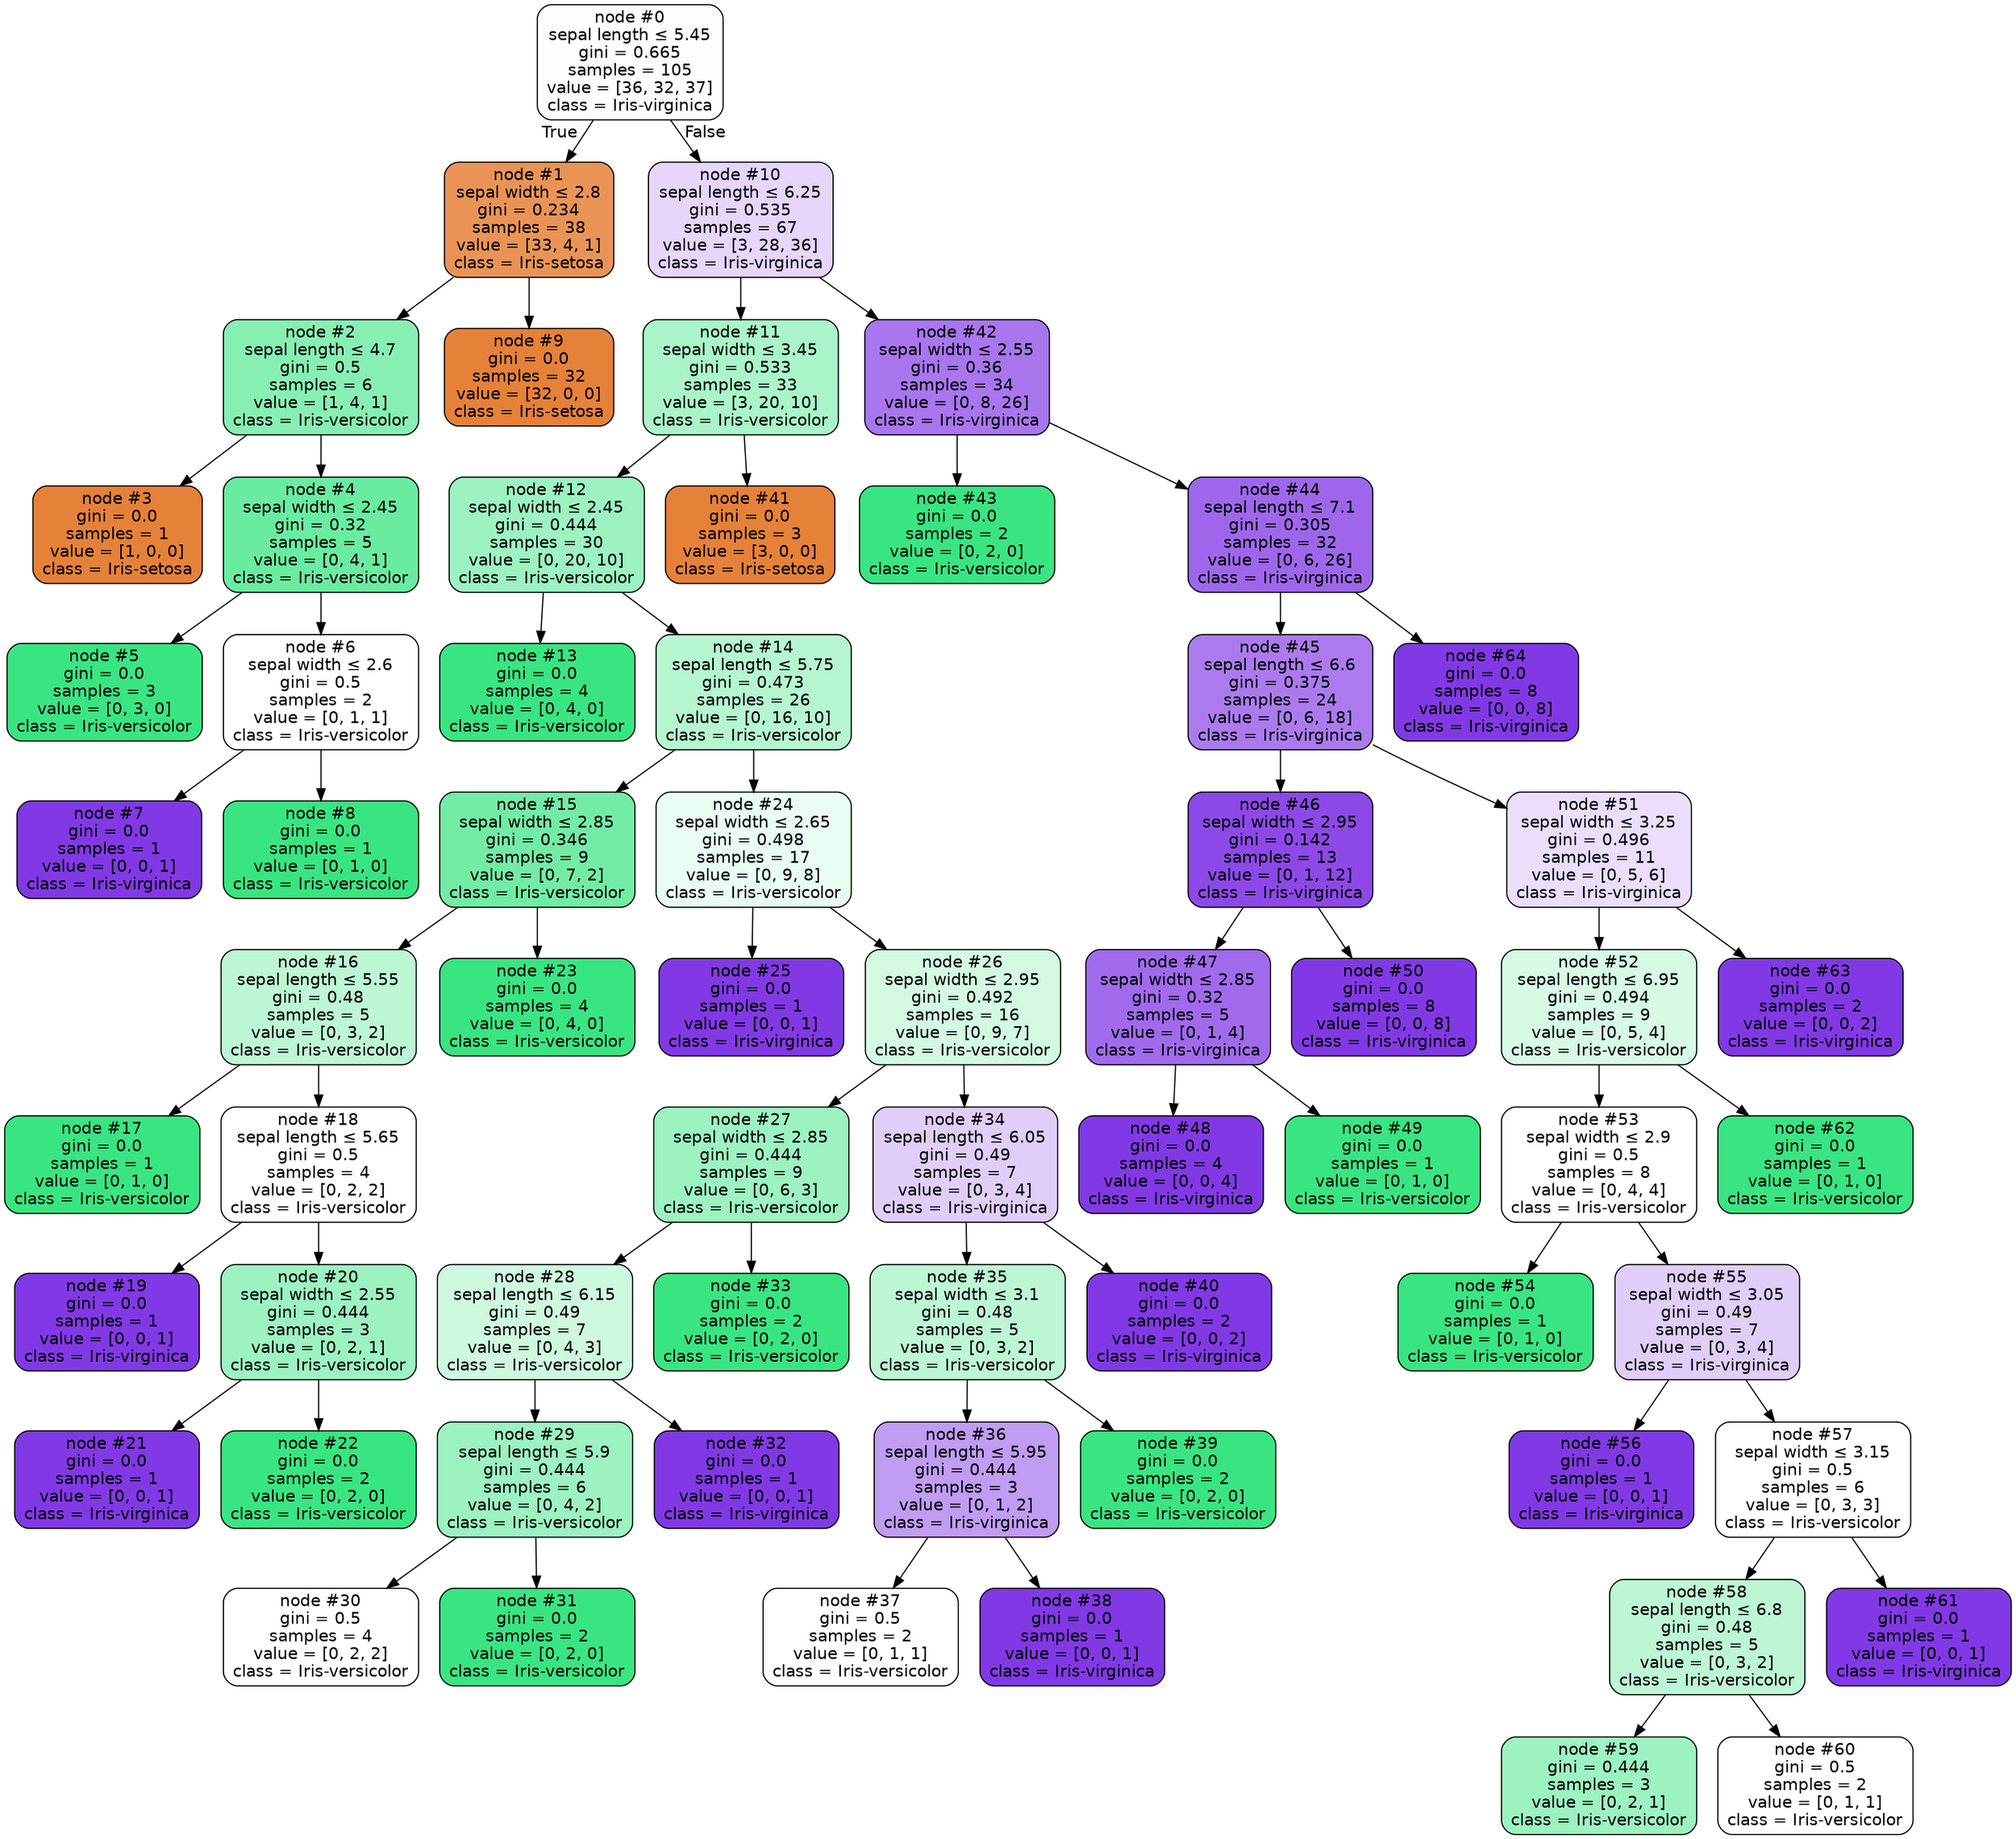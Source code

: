 digraph Tree {
node [shape=box, style="filled, rounded", color="black", fontname=helvetica] ;
edge [fontname=helvetica] ;
0 [label=<node &#35;0<br/>sepal length &le; 5.45<br/>gini = 0.665<br/>samples = 105<br/>value = [36, 32, 37]<br/>class = Iris-virginica>, fillcolor="#fdfcff"] ;
1 [label=<node &#35;1<br/>sepal width &le; 2.8<br/>gini = 0.234<br/>samples = 38<br/>value = [33, 4, 1]<br/>class = Iris-setosa>, fillcolor="#e99456"] ;
0 -> 1 [labeldistance=2.5, labelangle=45, headlabel="True"] ;
2 [label=<node &#35;2<br/>sepal length &le; 4.7<br/>gini = 0.5<br/>samples = 6<br/>value = [1, 4, 1]<br/>class = Iris-versicolor>, fillcolor="#88efb3"] ;
1 -> 2 ;
3 [label=<node &#35;3<br/>gini = 0.0<br/>samples = 1<br/>value = [1, 0, 0]<br/>class = Iris-setosa>, fillcolor="#e58139"] ;
2 -> 3 ;
4 [label=<node &#35;4<br/>sepal width &le; 2.45<br/>gini = 0.32<br/>samples = 5<br/>value = [0, 4, 1]<br/>class = Iris-versicolor>, fillcolor="#6aeca0"] ;
2 -> 4 ;
5 [label=<node &#35;5<br/>gini = 0.0<br/>samples = 3<br/>value = [0, 3, 0]<br/>class = Iris-versicolor>, fillcolor="#39e581"] ;
4 -> 5 ;
6 [label=<node &#35;6<br/>sepal width &le; 2.6<br/>gini = 0.5<br/>samples = 2<br/>value = [0, 1, 1]<br/>class = Iris-versicolor>, fillcolor="#ffffff"] ;
4 -> 6 ;
7 [label=<node &#35;7<br/>gini = 0.0<br/>samples = 1<br/>value = [0, 0, 1]<br/>class = Iris-virginica>, fillcolor="#8139e5"] ;
6 -> 7 ;
8 [label=<node &#35;8<br/>gini = 0.0<br/>samples = 1<br/>value = [0, 1, 0]<br/>class = Iris-versicolor>, fillcolor="#39e581"] ;
6 -> 8 ;
9 [label=<node &#35;9<br/>gini = 0.0<br/>samples = 32<br/>value = [32, 0, 0]<br/>class = Iris-setosa>, fillcolor="#e58139"] ;
1 -> 9 ;
10 [label=<node &#35;10<br/>sepal length &le; 6.25<br/>gini = 0.535<br/>samples = 67<br/>value = [3, 28, 36]<br/>class = Iris-virginica>, fillcolor="#e5d6fa"] ;
0 -> 10 [labeldistance=2.5, labelangle=-45, headlabel="False"] ;
11 [label=<node &#35;11<br/>sepal width &le; 3.45<br/>gini = 0.533<br/>samples = 33<br/>value = [3, 20, 10]<br/>class = Iris-versicolor>, fillcolor="#a9f4c8"] ;
10 -> 11 ;
12 [label=<node &#35;12<br/>sepal width &le; 2.45<br/>gini = 0.444<br/>samples = 30<br/>value = [0, 20, 10]<br/>class = Iris-versicolor>, fillcolor="#9cf2c0"] ;
11 -> 12 ;
13 [label=<node &#35;13<br/>gini = 0.0<br/>samples = 4<br/>value = [0, 4, 0]<br/>class = Iris-versicolor>, fillcolor="#39e581"] ;
12 -> 13 ;
14 [label=<node &#35;14<br/>sepal length &le; 5.75<br/>gini = 0.473<br/>samples = 26<br/>value = [0, 16, 10]<br/>class = Iris-versicolor>, fillcolor="#b5f5d0"] ;
12 -> 14 ;
15 [label=<node &#35;15<br/>sepal width &le; 2.85<br/>gini = 0.346<br/>samples = 9<br/>value = [0, 7, 2]<br/>class = Iris-versicolor>, fillcolor="#72eca5"] ;
14 -> 15 ;
16 [label=<node &#35;16<br/>sepal length &le; 5.55<br/>gini = 0.48<br/>samples = 5<br/>value = [0, 3, 2]<br/>class = Iris-versicolor>, fillcolor="#bdf6d5"] ;
15 -> 16 ;
17 [label=<node &#35;17<br/>gini = 0.0<br/>samples = 1<br/>value = [0, 1, 0]<br/>class = Iris-versicolor>, fillcolor="#39e581"] ;
16 -> 17 ;
18 [label=<node &#35;18<br/>sepal length &le; 5.65<br/>gini = 0.5<br/>samples = 4<br/>value = [0, 2, 2]<br/>class = Iris-versicolor>, fillcolor="#ffffff"] ;
16 -> 18 ;
19 [label=<node &#35;19<br/>gini = 0.0<br/>samples = 1<br/>value = [0, 0, 1]<br/>class = Iris-virginica>, fillcolor="#8139e5"] ;
18 -> 19 ;
20 [label=<node &#35;20<br/>sepal width &le; 2.55<br/>gini = 0.444<br/>samples = 3<br/>value = [0, 2, 1]<br/>class = Iris-versicolor>, fillcolor="#9cf2c0"] ;
18 -> 20 ;
21 [label=<node &#35;21<br/>gini = 0.0<br/>samples = 1<br/>value = [0, 0, 1]<br/>class = Iris-virginica>, fillcolor="#8139e5"] ;
20 -> 21 ;
22 [label=<node &#35;22<br/>gini = 0.0<br/>samples = 2<br/>value = [0, 2, 0]<br/>class = Iris-versicolor>, fillcolor="#39e581"] ;
20 -> 22 ;
23 [label=<node &#35;23<br/>gini = 0.0<br/>samples = 4<br/>value = [0, 4, 0]<br/>class = Iris-versicolor>, fillcolor="#39e581"] ;
15 -> 23 ;
24 [label=<node &#35;24<br/>sepal width &le; 2.65<br/>gini = 0.498<br/>samples = 17<br/>value = [0, 9, 8]<br/>class = Iris-versicolor>, fillcolor="#e9fcf1"] ;
14 -> 24 ;
25 [label=<node &#35;25<br/>gini = 0.0<br/>samples = 1<br/>value = [0, 0, 1]<br/>class = Iris-virginica>, fillcolor="#8139e5"] ;
24 -> 25 ;
26 [label=<node &#35;26<br/>sepal width &le; 2.95<br/>gini = 0.492<br/>samples = 16<br/>value = [0, 9, 7]<br/>class = Iris-versicolor>, fillcolor="#d3f9e3"] ;
24 -> 26 ;
27 [label=<node &#35;27<br/>sepal width &le; 2.85<br/>gini = 0.444<br/>samples = 9<br/>value = [0, 6, 3]<br/>class = Iris-versicolor>, fillcolor="#9cf2c0"] ;
26 -> 27 ;
28 [label=<node &#35;28<br/>sepal length &le; 6.15<br/>gini = 0.49<br/>samples = 7<br/>value = [0, 4, 3]<br/>class = Iris-versicolor>, fillcolor="#cef8e0"] ;
27 -> 28 ;
29 [label=<node &#35;29<br/>sepal length &le; 5.9<br/>gini = 0.444<br/>samples = 6<br/>value = [0, 4, 2]<br/>class = Iris-versicolor>, fillcolor="#9cf2c0"] ;
28 -> 29 ;
30 [label=<node &#35;30<br/>gini = 0.5<br/>samples = 4<br/>value = [0, 2, 2]<br/>class = Iris-versicolor>, fillcolor="#ffffff"] ;
29 -> 30 ;
31 [label=<node &#35;31<br/>gini = 0.0<br/>samples = 2<br/>value = [0, 2, 0]<br/>class = Iris-versicolor>, fillcolor="#39e581"] ;
29 -> 31 ;
32 [label=<node &#35;32<br/>gini = 0.0<br/>samples = 1<br/>value = [0, 0, 1]<br/>class = Iris-virginica>, fillcolor="#8139e5"] ;
28 -> 32 ;
33 [label=<node &#35;33<br/>gini = 0.0<br/>samples = 2<br/>value = [0, 2, 0]<br/>class = Iris-versicolor>, fillcolor="#39e581"] ;
27 -> 33 ;
34 [label=<node &#35;34<br/>sepal length &le; 6.05<br/>gini = 0.49<br/>samples = 7<br/>value = [0, 3, 4]<br/>class = Iris-virginica>, fillcolor="#e0cef8"] ;
26 -> 34 ;
35 [label=<node &#35;35<br/>sepal width &le; 3.1<br/>gini = 0.48<br/>samples = 5<br/>value = [0, 3, 2]<br/>class = Iris-versicolor>, fillcolor="#bdf6d5"] ;
34 -> 35 ;
36 [label=<node &#35;36<br/>sepal length &le; 5.95<br/>gini = 0.444<br/>samples = 3<br/>value = [0, 1, 2]<br/>class = Iris-virginica>, fillcolor="#c09cf2"] ;
35 -> 36 ;
37 [label=<node &#35;37<br/>gini = 0.5<br/>samples = 2<br/>value = [0, 1, 1]<br/>class = Iris-versicolor>, fillcolor="#ffffff"] ;
36 -> 37 ;
38 [label=<node &#35;38<br/>gini = 0.0<br/>samples = 1<br/>value = [0, 0, 1]<br/>class = Iris-virginica>, fillcolor="#8139e5"] ;
36 -> 38 ;
39 [label=<node &#35;39<br/>gini = 0.0<br/>samples = 2<br/>value = [0, 2, 0]<br/>class = Iris-versicolor>, fillcolor="#39e581"] ;
35 -> 39 ;
40 [label=<node &#35;40<br/>gini = 0.0<br/>samples = 2<br/>value = [0, 0, 2]<br/>class = Iris-virginica>, fillcolor="#8139e5"] ;
34 -> 40 ;
41 [label=<node &#35;41<br/>gini = 0.0<br/>samples = 3<br/>value = [3, 0, 0]<br/>class = Iris-setosa>, fillcolor="#e58139"] ;
11 -> 41 ;
42 [label=<node &#35;42<br/>sepal width &le; 2.55<br/>gini = 0.36<br/>samples = 34<br/>value = [0, 8, 26]<br/>class = Iris-virginica>, fillcolor="#a876ed"] ;
10 -> 42 ;
43 [label=<node &#35;43<br/>gini = 0.0<br/>samples = 2<br/>value = [0, 2, 0]<br/>class = Iris-versicolor>, fillcolor="#39e581"] ;
42 -> 43 ;
44 [label=<node &#35;44<br/>sepal length &le; 7.1<br/>gini = 0.305<br/>samples = 32<br/>value = [0, 6, 26]<br/>class = Iris-virginica>, fillcolor="#9e67eb"] ;
42 -> 44 ;
45 [label=<node &#35;45<br/>sepal length &le; 6.6<br/>gini = 0.375<br/>samples = 24<br/>value = [0, 6, 18]<br/>class = Iris-virginica>, fillcolor="#ab7bee"] ;
44 -> 45 ;
46 [label=<node &#35;46<br/>sepal width &le; 2.95<br/>gini = 0.142<br/>samples = 13<br/>value = [0, 1, 12]<br/>class = Iris-virginica>, fillcolor="#8c49e7"] ;
45 -> 46 ;
47 [label=<node &#35;47<br/>sepal width &le; 2.85<br/>gini = 0.32<br/>samples = 5<br/>value = [0, 1, 4]<br/>class = Iris-virginica>, fillcolor="#a06aec"] ;
46 -> 47 ;
48 [label=<node &#35;48<br/>gini = 0.0<br/>samples = 4<br/>value = [0, 0, 4]<br/>class = Iris-virginica>, fillcolor="#8139e5"] ;
47 -> 48 ;
49 [label=<node &#35;49<br/>gini = 0.0<br/>samples = 1<br/>value = [0, 1, 0]<br/>class = Iris-versicolor>, fillcolor="#39e581"] ;
47 -> 49 ;
50 [label=<node &#35;50<br/>gini = 0.0<br/>samples = 8<br/>value = [0, 0, 8]<br/>class = Iris-virginica>, fillcolor="#8139e5"] ;
46 -> 50 ;
51 [label=<node &#35;51<br/>sepal width &le; 3.25<br/>gini = 0.496<br/>samples = 11<br/>value = [0, 5, 6]<br/>class = Iris-virginica>, fillcolor="#eadefb"] ;
45 -> 51 ;
52 [label=<node &#35;52<br/>sepal length &le; 6.95<br/>gini = 0.494<br/>samples = 9<br/>value = [0, 5, 4]<br/>class = Iris-versicolor>, fillcolor="#d7fae6"] ;
51 -> 52 ;
53 [label=<node &#35;53<br/>sepal width &le; 2.9<br/>gini = 0.5<br/>samples = 8<br/>value = [0, 4, 4]<br/>class = Iris-versicolor>, fillcolor="#ffffff"] ;
52 -> 53 ;
54 [label=<node &#35;54<br/>gini = 0.0<br/>samples = 1<br/>value = [0, 1, 0]<br/>class = Iris-versicolor>, fillcolor="#39e581"] ;
53 -> 54 ;
55 [label=<node &#35;55<br/>sepal width &le; 3.05<br/>gini = 0.49<br/>samples = 7<br/>value = [0, 3, 4]<br/>class = Iris-virginica>, fillcolor="#e0cef8"] ;
53 -> 55 ;
56 [label=<node &#35;56<br/>gini = 0.0<br/>samples = 1<br/>value = [0, 0, 1]<br/>class = Iris-virginica>, fillcolor="#8139e5"] ;
55 -> 56 ;
57 [label=<node &#35;57<br/>sepal width &le; 3.15<br/>gini = 0.5<br/>samples = 6<br/>value = [0, 3, 3]<br/>class = Iris-versicolor>, fillcolor="#ffffff"] ;
55 -> 57 ;
58 [label=<node &#35;58<br/>sepal length &le; 6.8<br/>gini = 0.48<br/>samples = 5<br/>value = [0, 3, 2]<br/>class = Iris-versicolor>, fillcolor="#bdf6d5"] ;
57 -> 58 ;
59 [label=<node &#35;59<br/>gini = 0.444<br/>samples = 3<br/>value = [0, 2, 1]<br/>class = Iris-versicolor>, fillcolor="#9cf2c0"] ;
58 -> 59 ;
60 [label=<node &#35;60<br/>gini = 0.5<br/>samples = 2<br/>value = [0, 1, 1]<br/>class = Iris-versicolor>, fillcolor="#ffffff"] ;
58 -> 60 ;
61 [label=<node &#35;61<br/>gini = 0.0<br/>samples = 1<br/>value = [0, 0, 1]<br/>class = Iris-virginica>, fillcolor="#8139e5"] ;
57 -> 61 ;
62 [label=<node &#35;62<br/>gini = 0.0<br/>samples = 1<br/>value = [0, 1, 0]<br/>class = Iris-versicolor>, fillcolor="#39e581"] ;
52 -> 62 ;
63 [label=<node &#35;63<br/>gini = 0.0<br/>samples = 2<br/>value = [0, 0, 2]<br/>class = Iris-virginica>, fillcolor="#8139e5"] ;
51 -> 63 ;
64 [label=<node &#35;64<br/>gini = 0.0<br/>samples = 8<br/>value = [0, 0, 8]<br/>class = Iris-virginica>, fillcolor="#8139e5"] ;
44 -> 64 ;
}